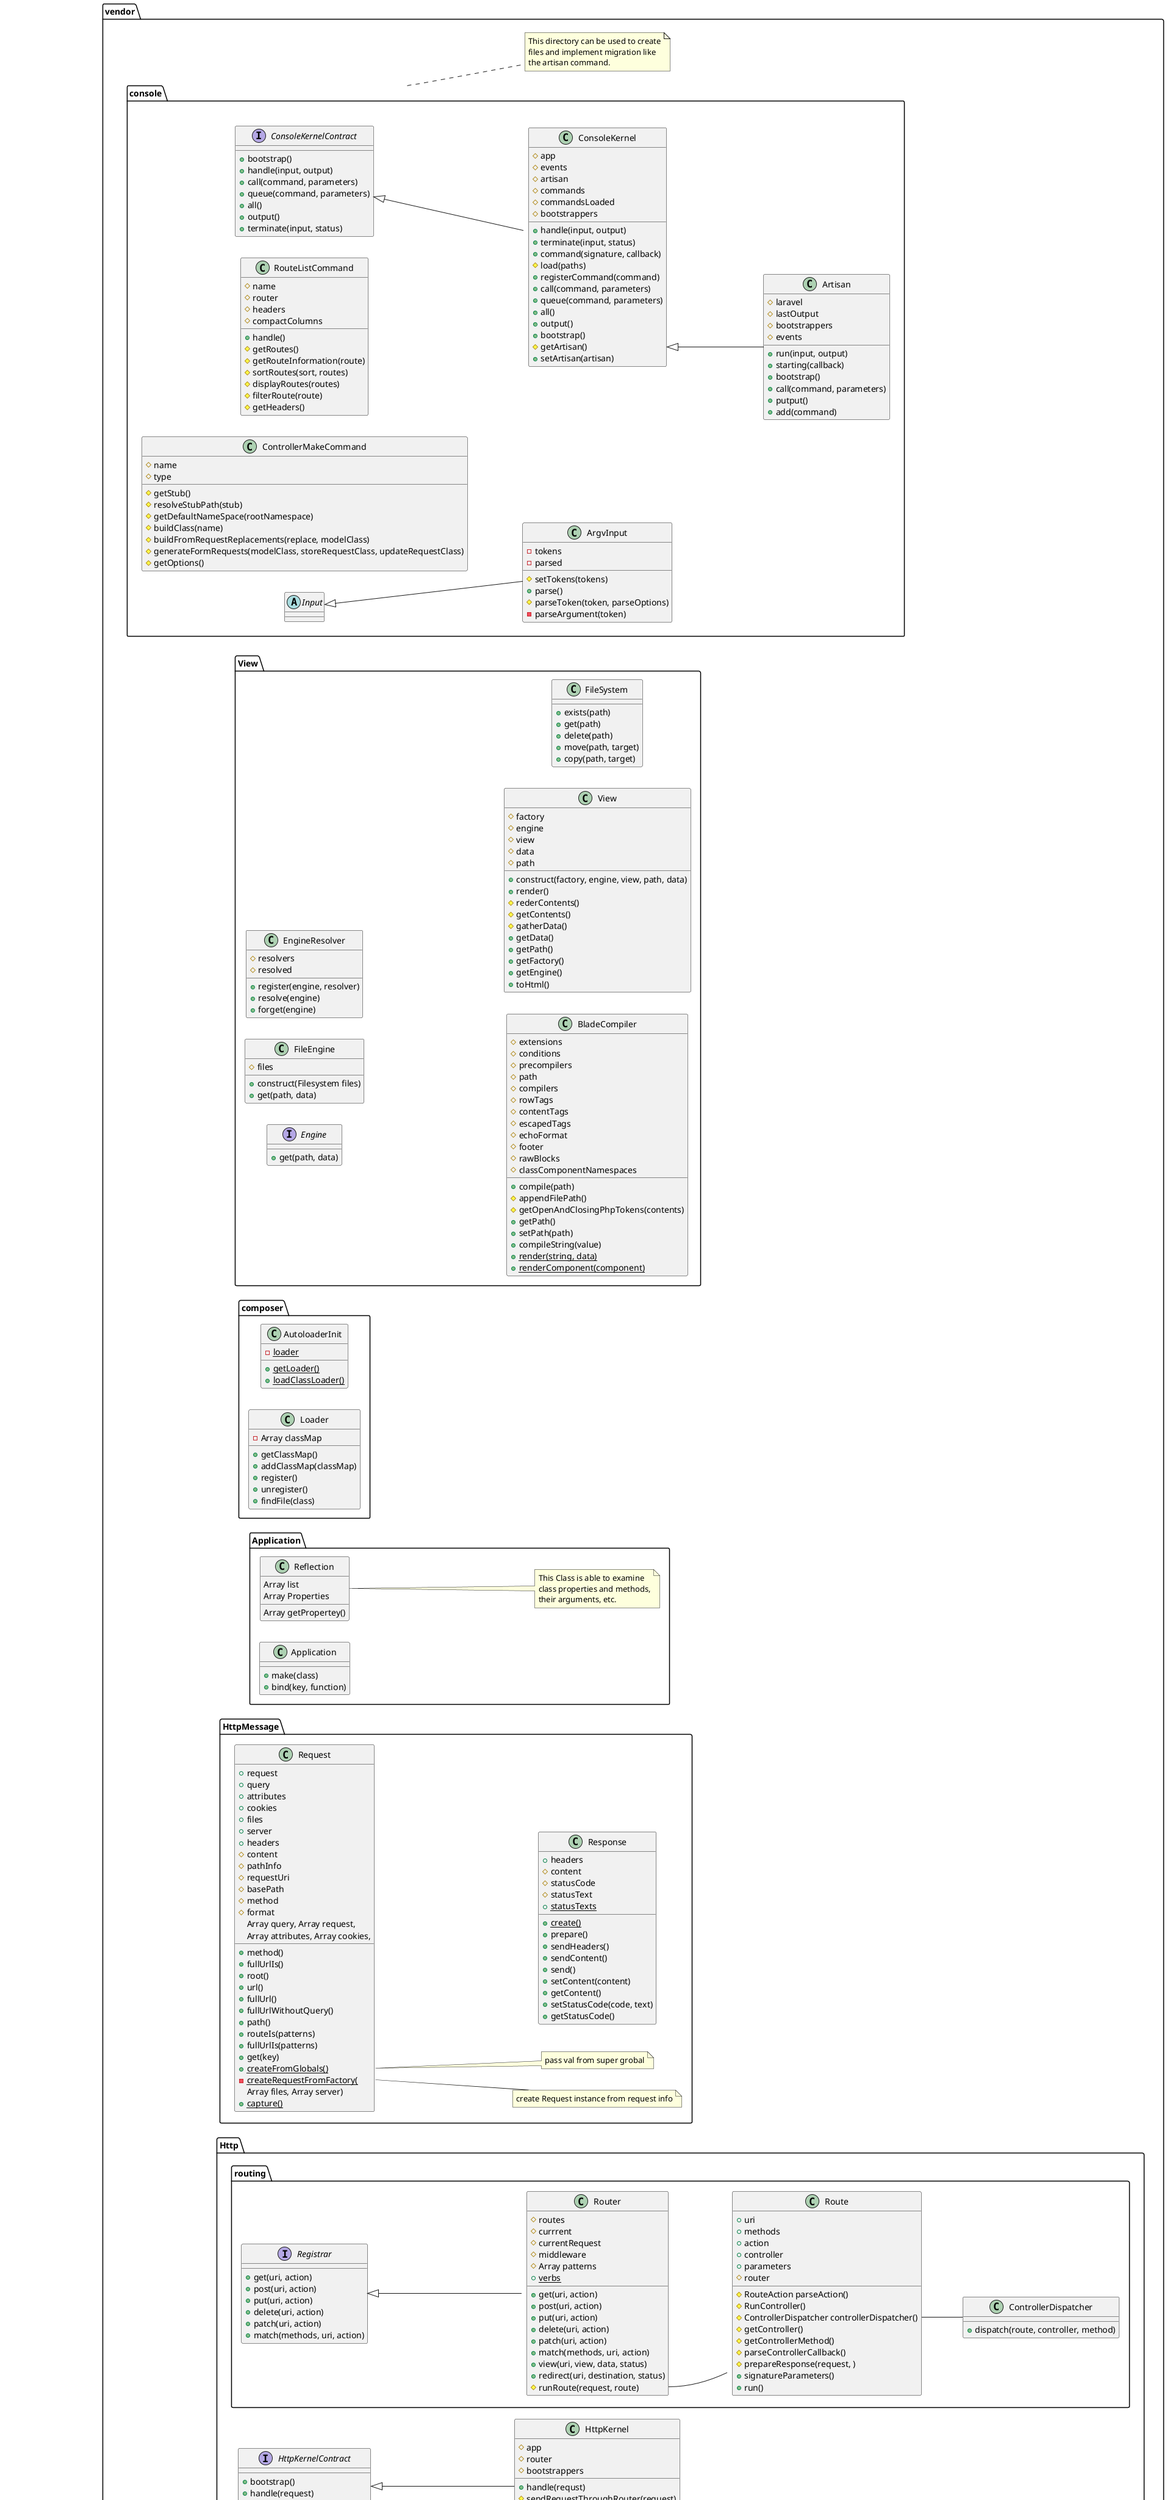 @startuml
left to right direction

annotation Annotation {
    - private
    # protected
    ~ packagePrivate()
    + public(;
}
vendor-[hidden]up-Annotation
package vendor {

    package console {
        interface ConsoleKernelContract {
            + bootstrap()
            + handle(input, output)
            + call(command, parameters)
            + queue(command, parameters)
            + all()
            + output()
            + terminate(input, status)
        }
        class ConsoleKernel {
            # app
            # events
            # artisan
            # commands
            # commandsLoaded
            # bootstrappers
            + handle(input, output)
            + terminate(input, status)
            + command(signature, callback)
            # load(paths)
            + registerCommand(command)
            + call(command, parameters)
            + queue(command, parameters)
            + all()
            + output()
            + bootstrap()
            # getArtisan()
            + setArtisan(artisan)
        }
        class Artisan {
            # laravel
            # lastOutput
            # bootstrappers
            # events
            + run(input, output)
            + starting(callback)
            + bootstrap()
            + call(command, parameters)
            + putput()
            + add(command)
        }
        class RouteListCommand {
            # name
            # router
            # headers
            # compactColumns
            + handle()
            # getRoutes()
            # getRouteInformation(route)
            # sortRoutes(sort, routes)
            # displayRoutes(routes)
            # filterRoute(route)
            # getHeaders()
        }
        class ControllerMakeCommand {
            # name
            # type
            # getStub()
            # resolveStubPath(stub)
            # getDefaultNameSpace(rootNamespace)
            # buildClass(name)
            # buildFromRequestReplacements(replace, modelClass)
            # generateFormRequests(modelClass, storeRequestClass, updateRequestClass)
            # getOptions()
        }

        ConsoleKernelContract<|--ConsoleKernel
        ConsoleKernel::getArtisan<|--Artisan
        abstract Input {

        }
        class ArgvInput {
            - tokens
            - parsed
            # setTokens(tokens)
            + parse()
            # parseToken(token, parseOptions)
            - parseArgument(token)
        }

        Input<|--ArgvInput
    }
    note right of console
        This directory can be used to create
        files and implement migration like
        the artisan command.
    end note

    package View {
        interface Engine {
            + get(path, data)
        }
        class FileEngine {
            # files
            + construct(Filesystem files)
            + get(path, data)
        }
        class EngineResolver {
            # resolvers
            # resolved
            + register(engine, resolver)
            + resolve(engine)
            + forget(engine)
        }
        class BladeCompiler {
            # extensions
            # conditions
            # precompilers
            # path
            # compilers
            # rowTags
            # contentTags
            # escapedTags
            # echoFormat
            # footer
            # rawBlocks
            # classComponentNamespaces
            + compile(path)
            # appendFilePath()
            # getOpenAndClosingPhpTokens(contents)
            + getPath()
            + setPath(path)
            + compileString(value)
            + {static} render(string, data)
            + {static} renderComponent(component)
        }
        class View {
            # factory
            # engine
            # view
            # data
            # path
            + construct(factory, engine, view, path, data)
            + render()
            # rederContents()
            # getContents()
            # gatherData()
            + getData()
            + getPath()
            + getFactory()
            + getEngine()
            + toHtml()
        }
        class FileSystem {
            + exists(path)
            + get(path)
            + delete(path)
            + move(path, target)
            + copy(path, target)
        }
    }

    package composer {
        class AutoloaderInit {
            - {static} loader
            + {static} getLoader()
            + {static} loadClassLoader()
        }
        class Loader {
            - Array classMap
            + getClassMap()
            + addClassMap(classMap)
            + register()
            + unregister()
            + findFile(class)
        }
    }

    package Application {
        class Reflection {
            Array list
            Array Properties
            Array getPropertey()
        }
        class Application {
            + make(class)
            + bind(key, function)
        }
        note right of Reflection
            This Class is able to examine
            class properties and methods,
            their arguments, etc.
        end note
    }

    package HttpMessage {
        class Request {
            + request
            + query
            + attributes
            + cookies
            + files
            + server
            + headers
            # content
            # pathInfo
            # requestUri
            # basePath
            # method
            # format
            + method()
            + fullUrlIs()
            + root()
            + url()
            + fullUrl()
            + fullUrlWithoutQuery()
            + path()
            + routeIs(patterns)
            + fullUrlIs(patterns)
            + get(key)
            + {static} createFromGlobals()
            - {static} createRequestFromFactory(
            Array query, Array request,
            Array attributes, Array cookies,
            Array files, Array server)
            + {static} capture()
        }
        class Response {
            + headers
            # content
            # statusCode
            # statusText
            + {static} statusTexts
            + {static} create()
            + prepare()
            + sendHeaders()
            + sendContent()
            + send()
            + setContent(content)
            + getContent()
            + setStatusCode(code, text)
            + getStatusCode()
        }
        Request-[hidden]down-Response
        note "pass val from super grobal" as N1
        Request::createFromGlobals..N1
        note "create Request instance from request info" as N2
        Request::createRequestFromFactory..N2
    }

    package Http {
        interface HttpKernelContract {
            + bootstrap()
            + handle(request)
            + terminate(request, response)
            + getApplication()
        }
        class HttpKernel {
            # app
            # router
            # bootstrappers
            + handle(requst)
            # sendRequestThroughRouter(request)
            + bootstrap()
            + getApplication()
            # dispatchToRouter()
            + terminate(request, response)
        }
        HttpKernelContract<|--HttpKernel
        package routing {
            class Router {
                # routes
                # currrent
                # currentRequest
                # middleware
                # Array patterns
                + {static} verbs
                + get(uri, action)
                + post(uri, action)
                + put(uri, action)
                + delete(uri, action)
                + patch(uri, action)
                + match(methods, uri, action)
                + view(uri, view, data, status)
                + redirect(uri, destination, status)
                # runRoute(request, route)
            }

            interface Registrar {
                + get(uri, action)
                + post(uri, action)
                + put(uri, action)
                + delete(uri, action)
                + patch(uri, action)
                + match(methods, uri, action)
            }
            class Route {
                + uri
                + methods
                + action
                + controller
                + parameters
                # router
                # RouteAction parseAction()
                # RunController()
                # ControllerDispatcher controllerDispatcher()
                # getController()
                # getControllerMethod()
                # parseControllerCallback()
                # prepareResponse(request, )
                + signatureParameters()
                + run()
            }
            class ControllerDispatcher {
                + dispatch(route, controller, method)
            }

            Route::controllerDispatcher -- ControllerDispatcher
            Router::runRoute -- Route
            Registrar <|-- Router
        }
    }

    package support {
        class Str {
            + static parseCallback()
        }
    }

}

@enduml
